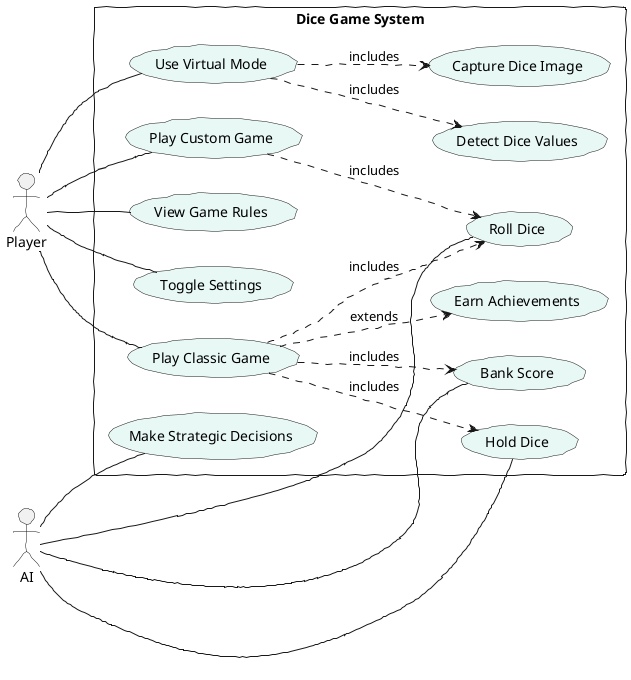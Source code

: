 @startuml game_usecase
left to right direction
skinparam packageStyle rectangle
skinparam UseCaseBackgroundColor #E8F8F5
'skinparam linetype polyline
skinparam handwritten true

actor Player as player
actor AI as ai

rectangle "Dice Game System" {
    usecase "Play Classic Game" as UC1
    usecase "Play Custom Game" as UC4
    usecase "Roll Dice" as UC5
    usecase "Hold Dice" as UC6
    usecase "Bank Score" as UC7
    usecase "Earn Achievements" as UC9
    usecase "Use Virtual Mode" as UC10
    usecase "Capture Dice Image" as UC11
    usecase "Detect Dice Values" as UC12
    usecase "View Game Rules" as UC13
    usecase "Toggle Settings" as UC14
    usecase "Make Strategic Decisions" as UC15
}

player -- UC1
player -- UC4
player -- UC10
player -- UC13
player -- UC14

ai -- UC5
ai -- UC6
ai -- UC7
ai -- UC15

UC1 ..> UC5 : includes
UC1 ..> UC6 : includes
UC1 ..> UC7 : includes
UC1 ..> UC9 : extends
UC4 ..> UC5 : includes

UC10 ..> UC11 : includes
UC10 ..> UC12 : includes

@enduml